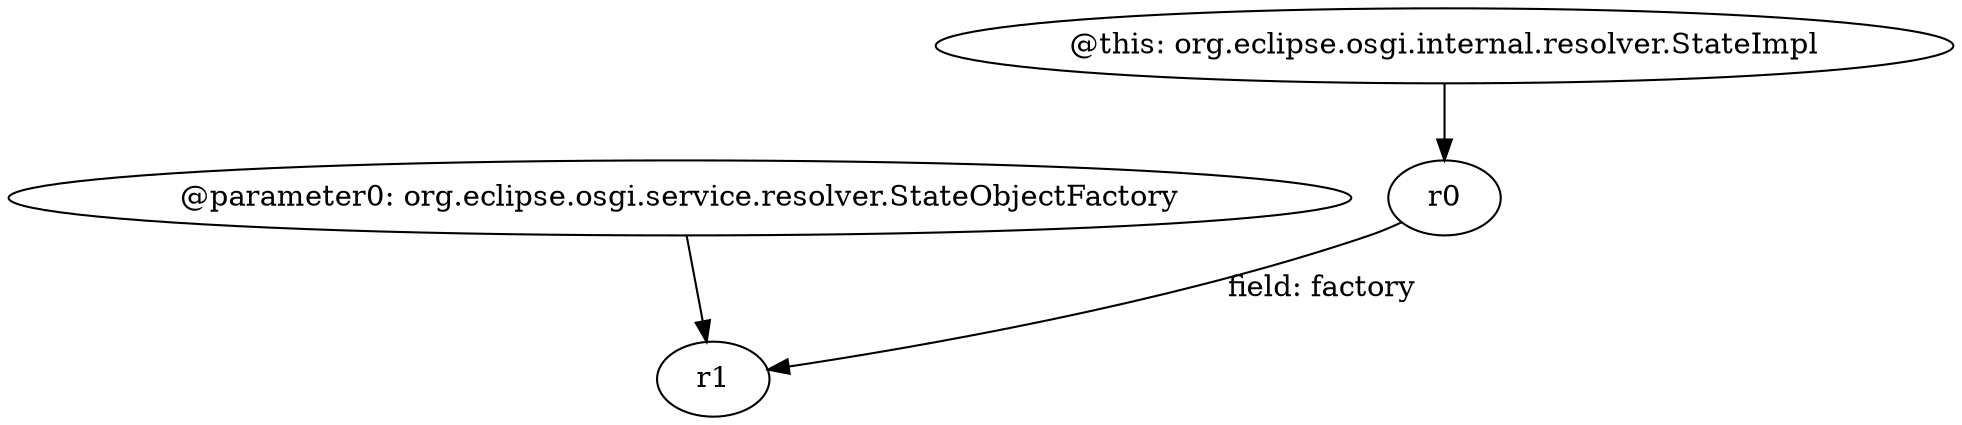 digraph g {
0[label="r0"]
1[label="r1"]
0->1[label="field: factory"]
2[label="@parameter0: org.eclipse.osgi.service.resolver.StateObjectFactory"]
2->1[label=""]
3[label="@this: org.eclipse.osgi.internal.resolver.StateImpl"]
3->0[label=""]
}